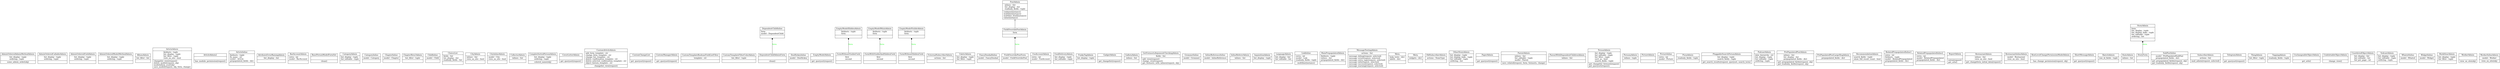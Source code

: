 digraph "classes_5" {
rankdir=BT
charset="utf-8"
"admin_views.admin.AdminOrderedAdminMethodAdmin" [color="black", fontcolor="black", label=<{AdminOrderedAdminMethodAdmin|list_display : tuple<br ALIGN="LEFT"/>ordering : tuple<br ALIGN="LEFT"/>|some_admin_order(obj)<br ALIGN="LEFT"/>}>, shape="record", style="solid"];
"admin_views.admin.AdminOrderedCallableAdmin" [color="black", fontcolor="black", label=<{AdminOrderedCallableAdmin|list_display : tuple<br ALIGN="LEFT"/>ordering : tuple<br ALIGN="LEFT"/>|}>, shape="record", style="solid"];
"admin_views.admin.AdminOrderedFieldAdmin" [color="black", fontcolor="black", label=<{AdminOrderedFieldAdmin|list_display : tuple<br ALIGN="LEFT"/>ordering : tuple<br ALIGN="LEFT"/>|}>, shape="record", style="solid"];
"admin_views.admin.AdminOrderedModelMethodAdmin" [color="black", fontcolor="black", label=<{AdminOrderedModelMethodAdmin|list_display : tuple<br ALIGN="LEFT"/>ordering : tuple<br ALIGN="LEFT"/>|}>, shape="record", style="solid"];
"admin_views.admin.AlbumAdmin" [color="black", fontcolor="black", label=<{AlbumAdmin|list_filter : list<br ALIGN="LEFT"/>|}>, shape="record", style="solid"];
"admin_views.admin.ArticleAdmin" [color="black", fontcolor="black", label=<{ArticleAdmin|fieldsets : tuple<br ALIGN="LEFT"/>list_display : tuple<br ALIGN="LEFT"/>list_filter : tuple<br ALIGN="LEFT"/>view_on_site : bool<br ALIGN="LEFT"/>|changelist_view(request)<br ALIGN="LEFT"/>delete_model(request, obj)<br ALIGN="LEFT"/>modeladmin_year(obj)<br ALIGN="LEFT"/>save_model(request, obj, form, change)<br ALIGN="LEFT"/>}>, shape="record", style="solid"];
"admin_views.admin.ArticleAdmin2" [color="black", fontcolor="black", label=<{ArticleAdmin2|<br ALIGN="LEFT"/>|has_module_permission(request)<br ALIGN="LEFT"/>}>, shape="record", style="solid"];
"admin_views.admin.ArticleInline" [color="black", fontcolor="black", label=<{ArticleInline|fieldsets : tuple<br ALIGN="LEFT"/>fk_name : str<br ALIGN="LEFT"/>model : Article<br ALIGN="LEFT"/>prepopulated_fields : dict<br ALIGN="LEFT"/>|}>, shape="record", style="solid"];
"admin_views.admin.AttributeErrorRaisingAdmin" [color="black", fontcolor="black", label=<{AttributeErrorRaisingAdmin|list_display : list<br ALIGN="LEFT"/>|}>, shape="record", style="solid"];
"admin_views.admin.BarAccountAdmin" [color="black", fontcolor="black", label=<{BarAccountAdmin|extra : int<br ALIGN="LEFT"/>model : BarAccount<br ALIGN="LEFT"/>|}>, shape="record", style="solid"];
"admin_views.admin.BasePersonModelFormSet" [color="black", fontcolor="black", label=<{BasePersonModelFormSet|<br ALIGN="LEFT"/>|clean()<br ALIGN="LEFT"/>}>, shape="record", style="solid"];
"admin_views.admin.CategoryAdmin" [color="black", fontcolor="black", label=<{CategoryAdmin|list_display : tuple<br ALIGN="LEFT"/>list_editable : tuple<br ALIGN="LEFT"/>|}>, shape="record", style="solid"];
"admin_views.admin.CategoryInline" [color="black", fontcolor="black", label=<{CategoryInline|model : Category<br ALIGN="LEFT"/>|}>, shape="record", style="solid"];
"admin_views.admin.ChapterInline" [color="black", fontcolor="black", label=<{ChapterInline|model : Chapter<br ALIGN="LEFT"/>|}>, shape="record", style="solid"];
"admin_views.admin.ChapterXtra1Admin" [color="black", fontcolor="black", label=<{ChapterXtra1Admin|list_filter : tuple<br ALIGN="LEFT"/>|}>, shape="record", style="solid"];
"admin_views.admin.ChildInline" [color="black", fontcolor="black", label=<{ChildInline|model : Child<br ALIGN="LEFT"/>|}>, shape="record", style="solid"];
"admin_views.admin.ChoiceList" [color="black", fontcolor="black", label=<{ChoiceList|fields : list<br ALIGN="LEFT"/>list_display : list<br ALIGN="LEFT"/>readonly_fields : list<br ALIGN="LEFT"/>|}>, shape="record", style="solid"];
"admin_views.admin.CityAdmin" [color="black", fontcolor="black", label=<{CityAdmin|inlines : list<br ALIGN="LEFT"/>view_on_site : bool<br ALIGN="LEFT"/>|}>, shape="record", style="solid"];
"admin_views.admin.CityInlineAdmin" [color="black", fontcolor="black", label=<{CityInlineAdmin|model : City<br ALIGN="LEFT"/>view_on_site : bool<br ALIGN="LEFT"/>|}>, shape="record", style="solid"];
"admin_views.admin.CollectorAdmin" [color="black", fontcolor="black", label=<{CollectorAdmin|inlines : list<br ALIGN="LEFT"/>|}>, shape="record", style="solid"];
"admin_views.admin.ComplexSortedPersonAdmin" [color="black", fontcolor="black", label=<{ComplexSortedPersonAdmin|list_display : tuple<br ALIGN="LEFT"/>ordering : tuple<br ALIGN="LEFT"/>|colored_name(obj)<br ALIGN="LEFT"/>}>, shape="record", style="solid"];
"admin_views.admin.CoverLetterAdmin" [color="black", fontcolor="black", label=<{CoverLetterAdmin|<br ALIGN="LEFT"/>|get_queryset(request)<br ALIGN="LEFT"/>}>, shape="record", style="solid"];
"admin_views.admin.CustomArticleAdmin" [color="black", fontcolor="black", label=<{CustomArticleAdmin|add_form_template : str<br ALIGN="LEFT"/>change_form_template : str<br ALIGN="LEFT"/>change_list_template : str<br ALIGN="LEFT"/>delete_confirmation_template : str<br ALIGN="LEFT"/>delete_selected_confirmation_template : str<br ALIGN="LEFT"/>object_history_template : str<br ALIGN="LEFT"/>|changelist_view(request)<br ALIGN="LEFT"/>}>, shape="record", style="solid"];
"admin_views.admin.CustomChangeList" [color="black", fontcolor="black", label=<{CustomChangeList|<br ALIGN="LEFT"/>|get_queryset(request)<br ALIGN="LEFT"/>}>, shape="record", style="solid"];
"admin_views.admin.CustomManagerAdmin" [color="black", fontcolor="black", label=<{CustomManagerAdmin|<br ALIGN="LEFT"/>|get_queryset(request)<br ALIGN="LEFT"/>}>, shape="record", style="solid"];
"admin_views.admin.CustomTemplateBooleanFieldListFilter" [color="black", fontcolor="black", label=<{CustomTemplateBooleanFieldListFilter|template : str<br ALIGN="LEFT"/>|}>, shape="record", style="solid"];
"admin_views.admin.CustomTemplateFilterColorAdmin" [color="black", fontcolor="black", label=<{CustomTemplateFilterColorAdmin|list_filter : tuple<br ALIGN="LEFT"/>|}>, shape="record", style="solid"];
"admin_views.admin.DependentChildAdminForm" [color="black", fontcolor="black", label=<{DependentChildAdminForm|<br ALIGN="LEFT"/>|clean()<br ALIGN="LEFT"/>}>, shape="record", style="solid"];
"admin_views.admin.DependentChildInline" [color="black", fontcolor="black", label=<{DependentChildInline|form<br ALIGN="LEFT"/>model : DependentChild<br ALIGN="LEFT"/>|}>, shape="record", style="solid"];
"admin_views.admin.DooHickeyInline" [color="black", fontcolor="black", label=<{DooHickeyInline|model : DooHickey<br ALIGN="LEFT"/>|}>, shape="record", style="solid"];
"admin_views.admin.EmptyModelAdmin" [color="black", fontcolor="black", label=<{EmptyModelAdmin|<br ALIGN="LEFT"/>|get_queryset(request)<br ALIGN="LEFT"/>}>, shape="record", style="solid"];
"admin_views.admin.EmptyModelHiddenAdmin" [color="black", fontcolor="black", label=<{EmptyModelHiddenAdmin|fieldsets : tuple<br ALIGN="LEFT"/>form<br ALIGN="LEFT"/>|}>, shape="record", style="solid"];
"admin_views.admin.EmptyModelMixinAdmin" [color="black", fontcolor="black", label=<{EmptyModelMixinAdmin|fieldsets : tuple<br ALIGN="LEFT"/>form<br ALIGN="LEFT"/>|}>, shape="record", style="solid"];
"admin_views.admin.EmptyModelVisibleAdmin" [color="black", fontcolor="black", label=<{EmptyModelVisibleAdmin|fieldsets : tuple<br ALIGN="LEFT"/>form<br ALIGN="LEFT"/>|}>, shape="record", style="solid"];
"admin_views.admin.ExternalSubscriberAdmin" [color="black", fontcolor="black", label=<{ExternalSubscriberAdmin|actions : list<br ALIGN="LEFT"/>|}>, shape="record", style="solid"];
"admin_views.admin.FabricAdmin" [color="black", fontcolor="black", label=<{FabricAdmin|list_display : tuple<br ALIGN="LEFT"/>list_filter : tuple<br ALIGN="LEFT"/>|}>, shape="record", style="solid"];
"admin_views.admin.FancyDoodadInline" [color="black", fontcolor="black", label=<{FancyDoodadInline|model : FancyDoodad<br ALIGN="LEFT"/>|}>, shape="record", style="solid"];
"admin_views.admin.FieldOverridePostAdmin" [color="black", fontcolor="black", label=<{FieldOverridePostAdmin|form<br ALIGN="LEFT"/>|}>, shape="record", style="solid"];
"admin_views.admin.FieldOverridePostForm" [color="black", fontcolor="black", label=<{FieldOverridePostForm|model : FieldOverridePost<br ALIGN="LEFT"/>|}>, shape="record", style="solid"];
"admin_views.admin.FooAccountAdmin" [color="black", fontcolor="black", label=<{FooAccountAdmin|extra : int<br ALIGN="LEFT"/>model : FooAccount<br ALIGN="LEFT"/>|}>, shape="record", style="solid"];
"admin_views.admin.FoodDeliveryAdmin" [color="black", fontcolor="black", label=<{FoodDeliveryAdmin|list_display : tuple<br ALIGN="LEFT"/>list_editable : tuple<br ALIGN="LEFT"/>|}>, shape="record", style="solid"];
"admin_views.admin.FormWithVisibleAndHiddenField" [color="black", fontcolor="black", label=<{FormWithVisibleAndHiddenField|first<br ALIGN="LEFT"/>second<br ALIGN="LEFT"/>|}>, shape="record", style="solid"];
"admin_views.admin.FormWithoutHiddenField" [color="black", fontcolor="black", label=<{FormWithoutHiddenField|first<br ALIGN="LEFT"/>second<br ALIGN="LEFT"/>|}>, shape="record", style="solid"];
"admin_views.admin.FormWithoutVisibleField" [color="black", fontcolor="black", label=<{FormWithoutVisibleField|first<br ALIGN="LEFT"/>second<br ALIGN="LEFT"/>|}>, shape="record", style="solid"];
"admin_views.admin.FunkyTagAdmin" [color="black", fontcolor="black", label=<{FunkyTagAdmin|list_display : tuple<br ALIGN="LEFT"/>|}>, shape="record", style="solid"];
"admin_views.admin.GadgetAdmin" [color="black", fontcolor="black", label=<{GadgetAdmin|<br ALIGN="LEFT"/>|get_changelist(request)<br ALIGN="LEFT"/>}>, shape="record", style="solid"];
"admin_views.admin.GalleryAdmin" [color="black", fontcolor="black", label=<{GalleryAdmin|inlines : list<br ALIGN="LEFT"/>|}>, shape="record", style="solid"];
"admin_views.admin.GetFormsetsArgumentCheckingAdmin" [color="black", fontcolor="black", label=<{GetFormsetsArgumentCheckingAdmin|fields : list<br ALIGN="LEFT"/>|add_view(request)<br ALIGN="LEFT"/>change_view(request)<br ALIGN="LEFT"/>get_formsets_with_inlines(request, obj)<br ALIGN="LEFT"/>}>, shape="record", style="solid"];
"admin_views.admin.GrommetInline" [color="black", fontcolor="black", label=<{GrommetInline|model : Grommet<br ALIGN="LEFT"/>|}>, shape="record", style="solid"];
"admin_views.admin.InlineReferenceInline" [color="black", fontcolor="black", label=<{InlineReferenceInline|model : InlineReference<br ALIGN="LEFT"/>|}>, shape="record", style="solid"];
"admin_views.admin.InlineRefererAdmin" [color="black", fontcolor="black", label=<{InlineRefererAdmin|inlines : list<br ALIGN="LEFT"/>|}>, shape="record", style="solid"];
"admin_views.admin.InquisitionAdmin" [color="black", fontcolor="black", label=<{InquisitionAdmin|list_display : tuple<br ALIGN="LEFT"/>|}>, shape="record", style="solid"];
"admin_views.admin.LanguageAdmin" [color="black", fontcolor="black", label=<{LanguageAdmin|list_display : list<br ALIGN="LEFT"/>list_editable : list<br ALIGN="LEFT"/>|}>, shape="record", style="solid"];
"admin_views.admin.LinkInline" [color="black", fontcolor="black", label=<{LinkInline|extra : int<br ALIGN="LEFT"/>model : Link<br ALIGN="LEFT"/>readonly_fields : tuple<br ALIGN="LEFT"/>|multiline(instance)<br ALIGN="LEFT"/>}>, shape="record", style="solid"];
"admin_views.admin.MainPrepopulatedAdmin" [color="black", fontcolor="black", label=<{MainPrepopulatedAdmin|fieldsets : tuple<br ALIGN="LEFT"/>inlines : list<br ALIGN="LEFT"/>prepopulated_fields : dict<br ALIGN="LEFT"/>|}>, shape="record", style="solid"];
"admin_views.admin.MessageTestingAdmin" [color="black", fontcolor="black", label=<{MessageTestingAdmin|actions : list<br ALIGN="LEFT"/>|message_debug(request, selected)<br ALIGN="LEFT"/>message_error(request, selected)<br ALIGN="LEFT"/>message_extra_tags(request, selected)<br ALIGN="LEFT"/>message_info(request, selected)<br ALIGN="LEFT"/>message_success(request, selected)<br ALIGN="LEFT"/>message_warning(request, selected)<br ALIGN="LEFT"/>}>, shape="record", style="solid"];
"admin_views.admin.FieldOverridePostForm.Meta" [color="black", fontcolor="black", label=<{Meta|help_texts : dict<br ALIGN="LEFT"/>labels : dict<br ALIGN="LEFT"/>|}>, shape="record", style="solid"];
"admin_views.admin.StoryForm.Meta" [color="black", fontcolor="black", label=<{Meta|widgets : dict<br ALIGN="LEFT"/>|}>, shape="record", style="solid"];
"admin_views.admin.OldSubscriberAdmin" [color="black", fontcolor="black", label=<{OldSubscriberAdmin|actions : NoneType<br ALIGN="LEFT"/>|}>, shape="record", style="solid"];
"admin_views.admin.OtherStoryAdmin" [color="black", fontcolor="black", label=<{OtherStoryAdmin|list_display : tuple<br ALIGN="LEFT"/>list_display_links : tuple<br ALIGN="LEFT"/>list_editable : tuple<br ALIGN="LEFT"/>ordering : list<br ALIGN="LEFT"/>|}>, shape="record", style="solid"];
"admin_views.admin.PaperAdmin" [color="black", fontcolor="black", label=<{PaperAdmin|<br ALIGN="LEFT"/>|get_queryset(request)<br ALIGN="LEFT"/>}>, shape="record", style="solid"];
"admin_views.admin.ParentAdmin" [color="black", fontcolor="black", label=<{ParentAdmin|inlines : list<br ALIGN="LEFT"/>list_editable : tuple<br ALIGN="LEFT"/>model : Parent<br ALIGN="LEFT"/>|save_related(request, form, formsets, change)<br ALIGN="LEFT"/>}>, shape="record", style="solid"];
"admin_views.admin.ParentWithDependentChildrenAdmin" [color="black", fontcolor="black", label=<{ParentWithDependentChildrenAdmin|inlines : list<br ALIGN="LEFT"/>|}>, shape="record", style="solid"];
"admin_views.admin.PersonAdmin" [color="black", fontcolor="black", label=<{PersonAdmin|list_display : tuple<br ALIGN="LEFT"/>list_editable : tuple<br ALIGN="LEFT"/>list_filter : tuple<br ALIGN="LEFT"/>save_as : bool<br ALIGN="LEFT"/>search_fields : tuple<br ALIGN="LEFT"/>|get_changelist_formset(request)<br ALIGN="LEFT"/>get_queryset(request)<br ALIGN="LEFT"/>}>, shape="record", style="solid"];
"admin_views.admin.PersonaAdmin" [color="black", fontcolor="black", label=<{PersonaAdmin|inlines : tuple<br ALIGN="LEFT"/>|}>, shape="record", style="solid"];
"admin_views.admin.PictureAdmin" [color="black", fontcolor="black", label=<{PictureAdmin|<br ALIGN="LEFT"/>|}>, shape="record", style="solid"];
"admin_views.admin.PictureInline" [color="black", fontcolor="black", label=<{PictureInline|extra : int<br ALIGN="LEFT"/>model : Picture<br ALIGN="LEFT"/>|}>, shape="record", style="solid"];
"admin_views.admin.PizzaAdmin" [color="black", fontcolor="black", label=<{PizzaAdmin|readonly_fields : tuple<br ALIGN="LEFT"/>|}>, shape="record", style="solid"];
"admin_views.admin.PluggableSearchPersonAdmin" [color="black", fontcolor="black", label=<{PluggableSearchPersonAdmin|list_display : tuple<br ALIGN="LEFT"/>search_fields : tuple<br ALIGN="LEFT"/>|get_search_results(request, queryset, search_term)<br ALIGN="LEFT"/>}>, shape="record", style="solid"];
"admin_views.admin.PodcastAdmin" [color="black", fontcolor="black", label=<{PodcastAdmin|date_hierarchy : str<br ALIGN="LEFT"/>list_display : tuple<br ALIGN="LEFT"/>list_editable : tuple<br ALIGN="LEFT"/>ordering : tuple<br ALIGN="LEFT"/>|}>, shape="record", style="solid"];
"admin_views.admin.PostAdmin" [color="black", fontcolor="black", label=<{PostAdmin|inlines : list<br ALIGN="LEFT"/>list_display : list<br ALIGN="LEFT"/>readonly_fields : tuple<br ALIGN="LEFT"/>|coolness(instance)<br ALIGN="LEFT"/>multiline(instance)<br ALIGN="LEFT"/>multiline_html(instance)<br ALIGN="LEFT"/>value(instance)<br ALIGN="LEFT"/>}>, shape="record", style="solid"];
"admin_views.admin.PrePopulatedPostAdmin" [color="black", fontcolor="black", label=<{PrePopulatedPostAdmin|inlines : list<br ALIGN="LEFT"/>list_display : list<br ALIGN="LEFT"/>prepopulated_fields : dict<br ALIGN="LEFT"/>|get_prepopulated_fields(request, obj)<br ALIGN="LEFT"/>get_readonly_fields(request, obj)<br ALIGN="LEFT"/>}>, shape="record", style="solid"];
"admin_views.admin.PrePopulatedPostLargeSlugAdmin" [color="black", fontcolor="black", label=<{PrePopulatedPostLargeSlugAdmin|prepopulated_fields : dict<br ALIGN="LEFT"/>|}>, shape="record", style="solid"];
"admin_views.admin.RecommendationAdmin" [color="black", fontcolor="black", label=<{RecommendationAdmin|search_fields : tuple<br ALIGN="LEFT"/>show_full_result_count : bool<br ALIGN="LEFT"/>|}>, shape="record", style="solid"];
"admin_views.admin.RelatedPrepopulatedInline1" [color="black", fontcolor="black", label=<{RelatedPrepopulatedInline1|extra : int<br ALIGN="LEFT"/>fieldsets : tuple<br ALIGN="LEFT"/>model : RelatedPrepopulated<br ALIGN="LEFT"/>prepopulated_fields : dict<br ALIGN="LEFT"/>|}>, shape="record", style="solid"];
"admin_views.admin.RelatedPrepopulatedInline2" [color="black", fontcolor="black", label=<{RelatedPrepopulatedInline2|extra : int<br ALIGN="LEFT"/>model : RelatedPrepopulated<br ALIGN="LEFT"/>prepopulated_fields : dict<br ALIGN="LEFT"/>|}>, shape="record", style="solid"];
"admin_views.admin.ReportAdmin" [color="black", fontcolor="black", label=<{ReportAdmin|<br ALIGN="LEFT"/>|extra(request)<br ALIGN="LEFT"/>get_urls()<br ALIGN="LEFT"/>}>, shape="record", style="solid"];
"admin_views.admin.RestaurantAdmin" [color="black", fontcolor="black", label=<{RestaurantAdmin|inlines : list<br ALIGN="LEFT"/>view_on_site : bool<br ALIGN="LEFT"/>|get_changeform_initial_data(request)<br ALIGN="LEFT"/>}>, shape="record", style="solid"];
"admin_views.admin.RestaurantInlineAdmin" [color="black", fontcolor="black", label=<{RestaurantInlineAdmin|model : Restaurant<br ALIGN="LEFT"/>view_on_site : bool<br ALIGN="LEFT"/>|}>, shape="record", style="solid"];
"admin_views.admin.RowLevelChangePermissionModelAdmin" [color="black", fontcolor="black", label=<{RowLevelChangePermissionModelAdmin|<br ALIGN="LEFT"/>|has_change_permission(request, obj)<br ALIGN="LEFT"/>}>, shape="record", style="solid"];
"admin_views.admin.ShortMessageAdmin" [color="black", fontcolor="black", label=<{ShortMessageAdmin|<br ALIGN="LEFT"/>|get_queryset(request)<br ALIGN="LEFT"/>}>, shape="record", style="solid"];
"admin_views.admin.SketchAdmin" [color="black", fontcolor="black", label=<{SketchAdmin|raw_id_fields : tuple<br ALIGN="LEFT"/>|}>, shape="record", style="solid"];
"admin_views.admin.StateAdmin" [color="black", fontcolor="black", label=<{StateAdmin|inlines : list<br ALIGN="LEFT"/>|}>, shape="record", style="solid"];
"admin_views.admin.StoryAdmin" [color="black", fontcolor="black", label=<{StoryAdmin|form<br ALIGN="LEFT"/>list_display : tuple<br ALIGN="LEFT"/>list_display_links : tuple<br ALIGN="LEFT"/>list_editable : tuple<br ALIGN="LEFT"/>ordering : list<br ALIGN="LEFT"/>|}>, shape="record", style="solid"];
"admin_views.admin.StoryForm" [color="black", fontcolor="black", label=<{StoryForm|<br ALIGN="LEFT"/>|}>, shape="record", style="solid"];
"admin_views.admin.SubPostInline" [color="black", fontcolor="black", label=<{SubPostInline|model : PrePopulatedSubPost<br ALIGN="LEFT"/>prepopulated_fields : dict<br ALIGN="LEFT"/>|get_prepopulated_fields(request, obj)<br ALIGN="LEFT"/>get_readonly_fields(request, obj)<br ALIGN="LEFT"/>}>, shape="record", style="solid"];
"admin_views.admin.SubscriberAdmin" [color="black", fontcolor="black", label=<{SubscriberAdmin|actions : list<br ALIGN="LEFT"/>|mail_admin(request, selected)<br ALIGN="LEFT"/>}>, shape="record", style="solid"];
"admin_views.admin.TelegramAdmin" [color="black", fontcolor="black", label=<{TelegramAdmin|<br ALIGN="LEFT"/>|get_queryset(request)<br ALIGN="LEFT"/>}>, shape="record", style="solid"];
"admin_views.admin.ThingAdmin" [color="black", fontcolor="black", label=<{ThingAdmin|list_filter : tuple<br ALIGN="LEFT"/>|}>, shape="record", style="solid"];
"admin_views.admin.ToppingAdmin" [color="black", fontcolor="black", label=<{ToppingAdmin|readonly_fields : tuple<br ALIGN="LEFT"/>|}>, shape="record", style="solid"];
"admin_views.admin.UnchangeableObjectAdmin" [color="black", fontcolor="black", label=<{UnchangeableObjectAdmin|<br ALIGN="LEFT"/>|get_urls()<br ALIGN="LEFT"/>}>, shape="record", style="solid"];
"admin_views.admin.UndeletableObjectAdmin" [color="black", fontcolor="black", label=<{UndeletableObjectAdmin|<br ALIGN="LEFT"/>|change_view()<br ALIGN="LEFT"/>}>, shape="record", style="solid"];
"admin_views.admin.UnorderedObjectAdmin" [color="black", fontcolor="black", label=<{UnorderedObjectAdmin|list_display : list<br ALIGN="LEFT"/>list_editable : list<br ALIGN="LEFT"/>list_per_page : int<br ALIGN="LEFT"/>|}>, shape="record", style="solid"];
"admin_views.admin.VodcastAdmin" [color="black", fontcolor="black", label=<{VodcastAdmin|list_display : tuple<br ALIGN="LEFT"/>list_editable : tuple<br ALIGN="LEFT"/>ordering : tuple<br ALIGN="LEFT"/>|}>, shape="record", style="solid"];
"admin_views.admin.WhatsitInline" [color="black", fontcolor="black", label=<{WhatsitInline|model : Whatsit<br ALIGN="LEFT"/>|}>, shape="record", style="solid"];
"admin_views.admin.WidgetInline" [color="black", fontcolor="black", label=<{WidgetInline|model : Widget<br ALIGN="LEFT"/>|}>, shape="record", style="solid"];
"admin_views.admin.WorkHourAdmin" [color="black", fontcolor="black", label=<{WorkHourAdmin|list_display : tuple<br ALIGN="LEFT"/>list_filter : tuple<br ALIGN="LEFT"/>|}>, shape="record", style="solid"];
"admin_views.admin.WorkerAdmin" [color="black", fontcolor="black", label=<{WorkerAdmin|<br ALIGN="LEFT"/>|view_on_site(obj)<br ALIGN="LEFT"/>}>, shape="record", style="solid"];
"admin_views.admin.WorkerInlineAdmin" [color="black", fontcolor="black", label=<{WorkerInlineAdmin|model : Worker<br ALIGN="LEFT"/>|view_on_site(obj)<br ALIGN="LEFT"/>}>, shape="record", style="solid"];
"admin_views.admin.FieldOverridePostAdmin" -> "admin_views.admin.PostAdmin" [arrowhead="empty", arrowtail="none"];
"admin_views.admin.DependentChildAdminForm" -> "admin_views.admin.DependentChildInline" [arrowhead="diamond", arrowtail="none", fontcolor="green", label="form", style="solid"];
"admin_views.admin.FieldOverridePostForm" -> "admin_views.admin.FieldOverridePostAdmin" [arrowhead="diamond", arrowtail="none", fontcolor="green", label="form", style="solid"];
"admin_views.admin.FormWithVisibleAndHiddenField" -> "admin_views.admin.EmptyModelMixinAdmin" [arrowhead="diamond", arrowtail="none", fontcolor="green", label="form", style="solid"];
"admin_views.admin.FormWithoutHiddenField" -> "admin_views.admin.EmptyModelVisibleAdmin" [arrowhead="diamond", arrowtail="none", fontcolor="green", label="form", style="solid"];
"admin_views.admin.FormWithoutVisibleField" -> "admin_views.admin.EmptyModelHiddenAdmin" [arrowhead="diamond", arrowtail="none", fontcolor="green", label="form", style="solid"];
"admin_views.admin.StoryForm" -> "admin_views.admin.StoryAdmin" [arrowhead="diamond", arrowtail="none", fontcolor="green", label="form", style="solid"];
}
